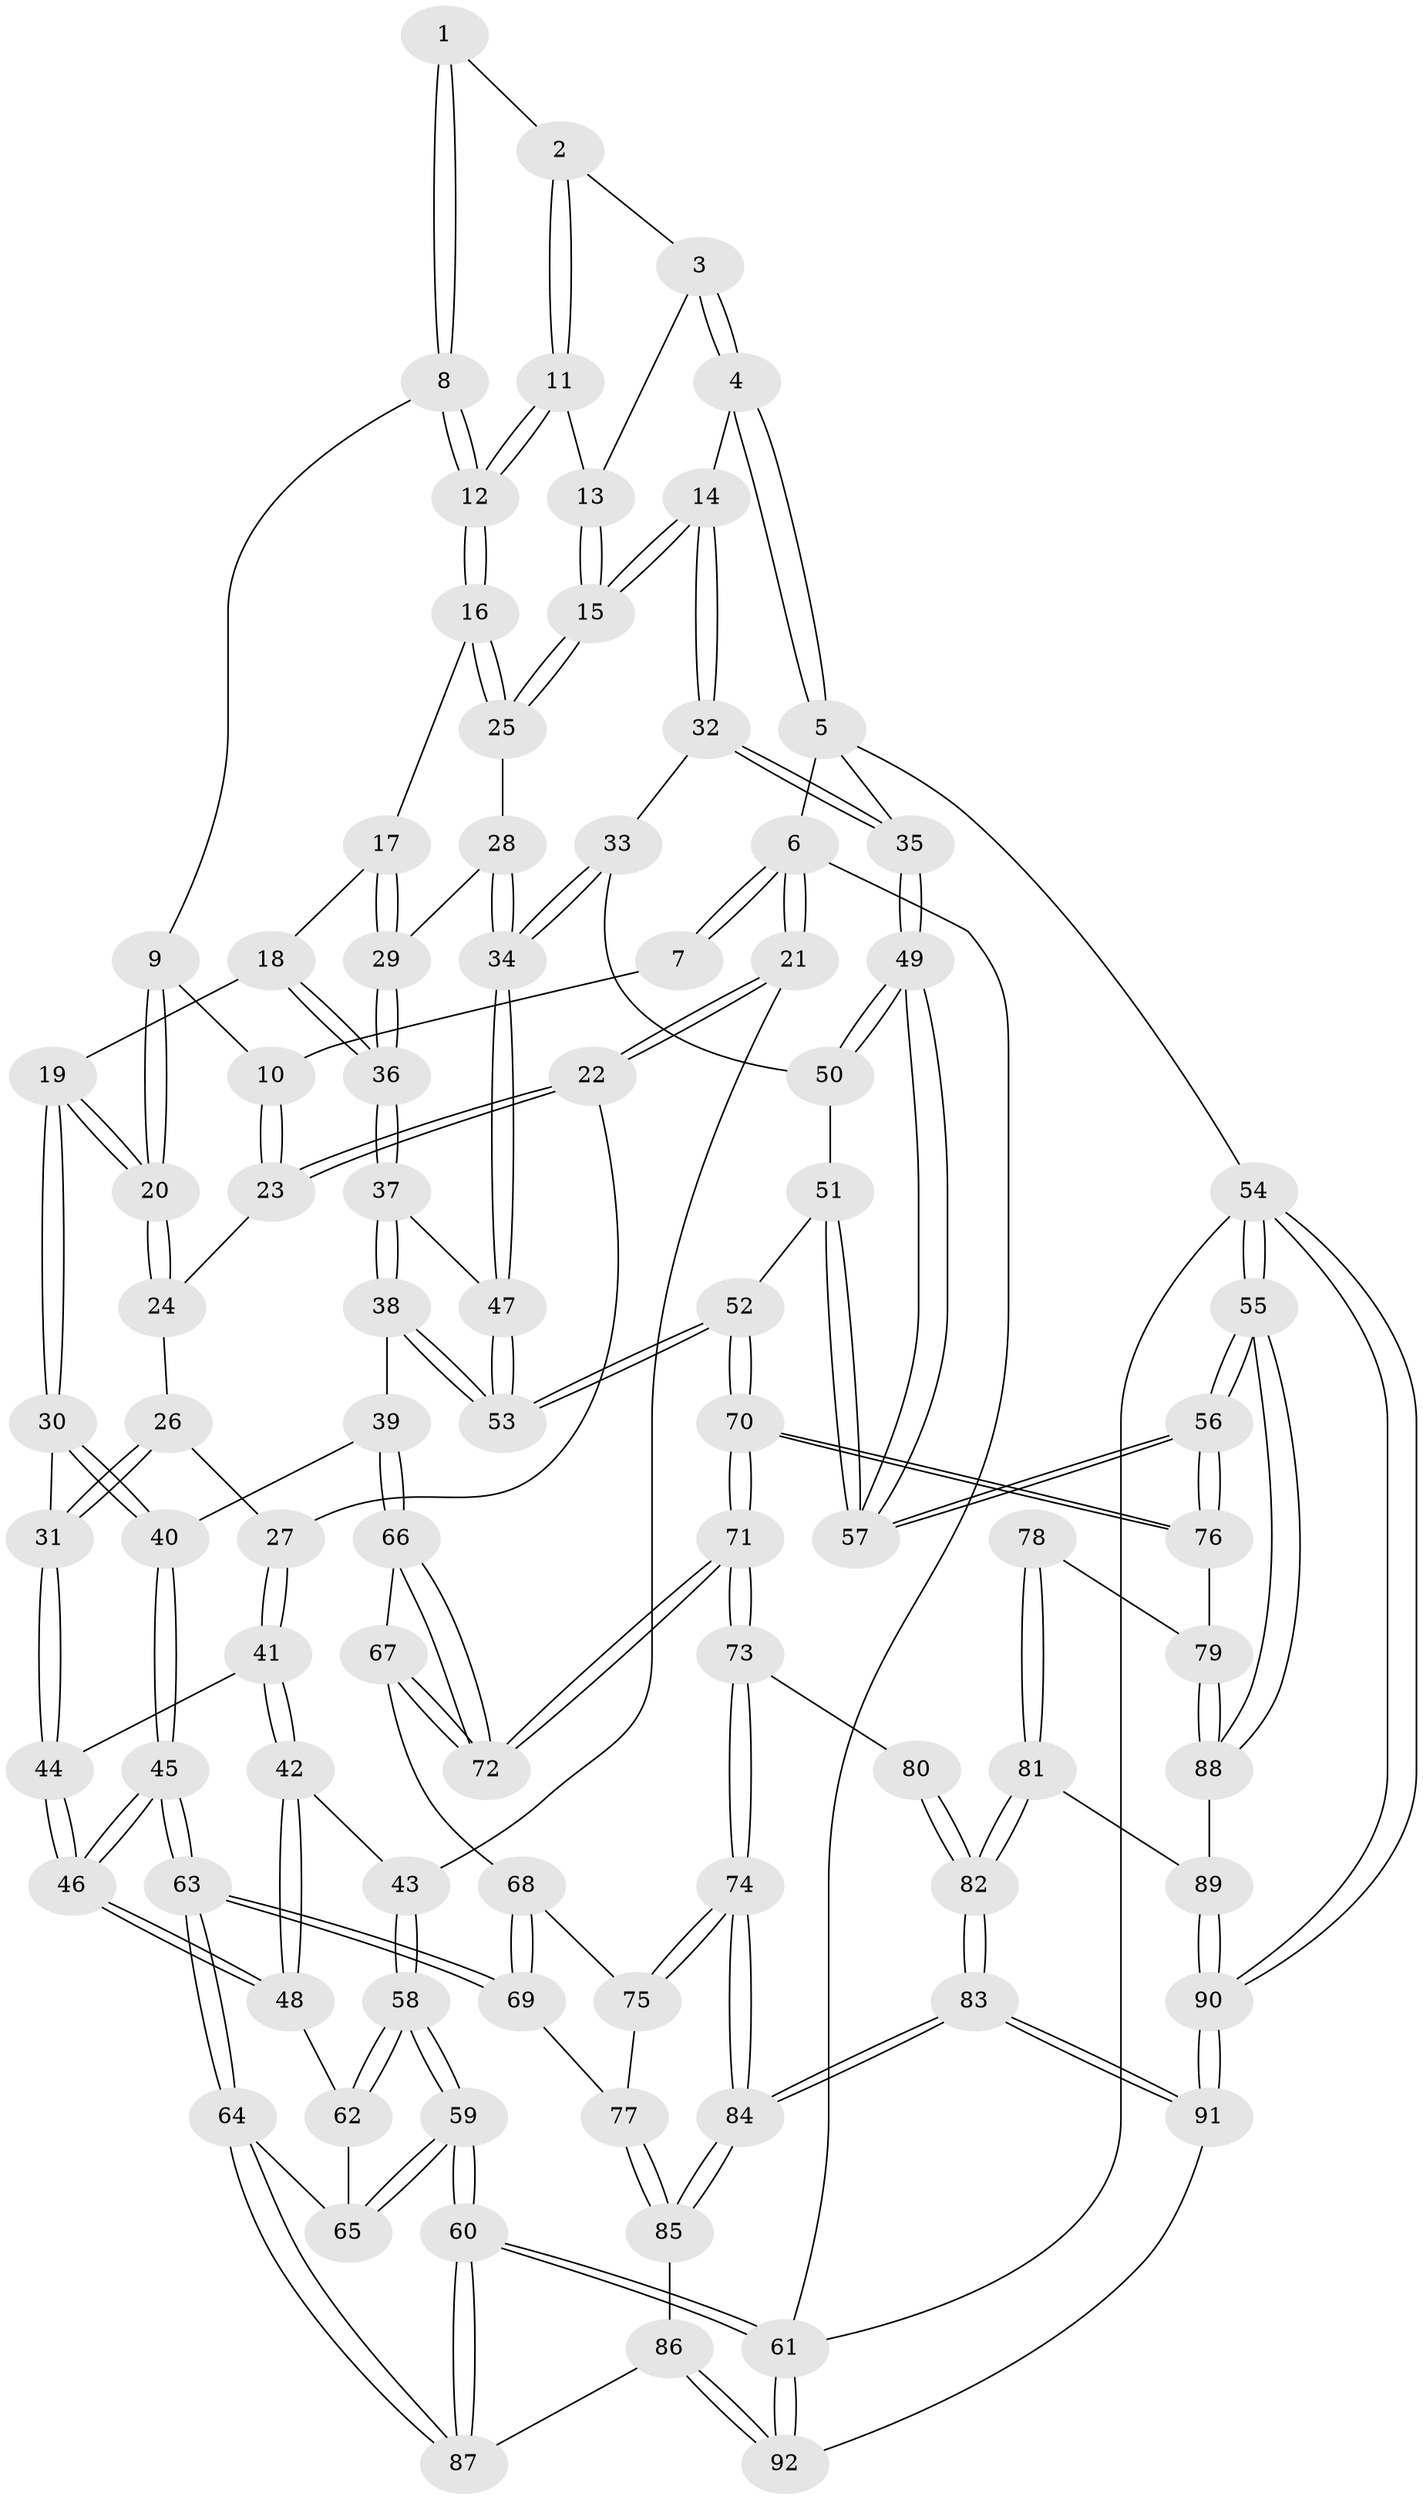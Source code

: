 // Generated by graph-tools (version 1.1) at 2025/38/03/09/25 02:38:29]
// undirected, 92 vertices, 227 edges
graph export_dot {
graph [start="1"]
  node [color=gray90,style=filled];
  1 [pos="+0.5089869957682415+0"];
  2 [pos="+0.7820599249914549+0"];
  3 [pos="+0.8981137969667575+0"];
  4 [pos="+1+0"];
  5 [pos="+1+0"];
  6 [pos="+0+0"];
  7 [pos="+0.2141927901129203+0"];
  8 [pos="+0.4763089996484272+0.06414618282643444"];
  9 [pos="+0.456590494534318+0.07902662691156208"];
  10 [pos="+0.21121994047158965+0.0574790956310929"];
  11 [pos="+0.6077511902282229+0.15386080306029493"];
  12 [pos="+0.5913910323859639+0.16479018629735587"];
  13 [pos="+0.7026115653280494+0.1398041396121318"];
  14 [pos="+0.8308737869326966+0.22529704409916626"];
  15 [pos="+0.809572544390601+0.22268703559680406"];
  16 [pos="+0.5914121502812529+0.16871781969136748"];
  17 [pos="+0.5838677536987846+0.1833319036253074"];
  18 [pos="+0.4176932128756581+0.26317252783340667"];
  19 [pos="+0.40116490486422574+0.2549316015849317"];
  20 [pos="+0.38182525203769874+0.21406244100153202"];
  21 [pos="+0+0.20620355623426512"];
  22 [pos="+0.0658882262232798+0.178771155127496"];
  23 [pos="+0.2000207188913203+0.0887238445555924"];
  24 [pos="+0.29314734050275937+0.19106273993944436"];
  25 [pos="+0.6934329171072733+0.255639837365855"];
  26 [pos="+0.2551261001772151+0.2646866666025538"];
  27 [pos="+0.16782828764649674+0.2974294216941064"];
  28 [pos="+0.6849198880059624+0.28052965300682464"];
  29 [pos="+0.5607461273497528+0.34799444571226"];
  30 [pos="+0.3225318861696879+0.35751541679020576"];
  31 [pos="+0.30976197925678517+0.36078230733750694"];
  32 [pos="+0.8607526132539767+0.3259100004404585"];
  33 [pos="+0.8499266216676616+0.3845517334502914"];
  34 [pos="+0.7386192806040882+0.4339432259575669"];
  35 [pos="+1+0.20362389427510624"];
  36 [pos="+0.5386149137162051+0.3932206840575009"];
  37 [pos="+0.5486415373047729+0.4868175215489049"];
  38 [pos="+0.5474597687083879+0.4884783106108994"];
  39 [pos="+0.546199679962986+0.49005616978714467"];
  40 [pos="+0.5062883949819292+0.5000932645930924"];
  41 [pos="+0.17263220127726278+0.32958892001193374"];
  42 [pos="+0.057722852438198614+0.4268954897975634"];
  43 [pos="+0+0.29684994946121873"];
  44 [pos="+0.250398741126308+0.40827557489340816"];
  45 [pos="+0.28900582288158455+0.6272325621856695"];
  46 [pos="+0.22520952686466805+0.5468895658852143"];
  47 [pos="+0.7200996046734862+0.44949812346304746"];
  48 [pos="+0.1313799591901111+0.5206147186143109"];
  49 [pos="+1+0.4656792274297121"];
  50 [pos="+0.8851227519515534+0.41711938785297664"];
  51 [pos="+0.9059143324432563+0.5699031972186087"];
  52 [pos="+0.8363214004968401+0.6725545837078021"];
  53 [pos="+0.8316713307780603+0.6650615962791883"];
  54 [pos="+1+1"];
  55 [pos="+1+0.8703518822505726"];
  56 [pos="+1+0.7157700960934316"];
  57 [pos="+1+0.5483037463420316"];
  58 [pos="+0+0.6470171493764669"];
  59 [pos="+0+1"];
  60 [pos="+0+1"];
  61 [pos="+0+1"];
  62 [pos="+0.04618415820843992+0.577796335732217"];
  63 [pos="+0.28058778106532345+0.7096040009925959"];
  64 [pos="+0.25932817005195763+0.7486727968121321"];
  65 [pos="+0.07003575421814698+0.6514862555576482"];
  66 [pos="+0.548641124198438+0.4974439469078297"];
  67 [pos="+0.5932329494781349+0.6439196009011922"];
  68 [pos="+0.5884838800574915+0.6683404427223978"];
  69 [pos="+0.4194430626359011+0.7418510059334414"];
  70 [pos="+0.8353101989914857+0.6838610899154068"];
  71 [pos="+0.8248101050659259+0.6844310410330879"];
  72 [pos="+0.8207883116992606+0.6835962015910565"];
  73 [pos="+0.6490530909486499+0.7736395642559367"];
  74 [pos="+0.6290795066714066+0.7775584225677425"];
  75 [pos="+0.5986387773422484+0.7343791142869466"];
  76 [pos="+0.8505205597143485+0.709121128634827"];
  77 [pos="+0.49446228926479496+0.7966169442769914"];
  78 [pos="+0.7614702586442756+0.7877343288729678"];
  79 [pos="+0.8493083079787003+0.7272953750774951"];
  80 [pos="+0.7272704571518968+0.804104102526644"];
  81 [pos="+0.7209100771104042+0.8982092353783416"];
  82 [pos="+0.6914635864340201+0.9147397355727158"];
  83 [pos="+0.6339230938116399+0.9632415243986091"];
  84 [pos="+0.6218041665847127+0.939888160225938"];
  85 [pos="+0.5093093684779327+0.8701424692706556"];
  86 [pos="+0.3339124983604973+0.9129463715520091"];
  87 [pos="+0.25067229961223414+0.7701784163111945"];
  88 [pos="+0.8579191883930232+0.7826104751003666"];
  89 [pos="+0.8637538604800052+0.8348474334507558"];
  90 [pos="+1+1"];
  91 [pos="+0.6442871067908242+1"];
  92 [pos="+0.37242175772380204+1"];
  1 -- 2;
  1 -- 8;
  1 -- 8;
  2 -- 3;
  2 -- 11;
  2 -- 11;
  3 -- 4;
  3 -- 4;
  3 -- 13;
  4 -- 5;
  4 -- 5;
  4 -- 14;
  5 -- 6;
  5 -- 35;
  5 -- 54;
  6 -- 7;
  6 -- 7;
  6 -- 21;
  6 -- 21;
  6 -- 61;
  7 -- 10;
  8 -- 9;
  8 -- 12;
  8 -- 12;
  9 -- 10;
  9 -- 20;
  9 -- 20;
  10 -- 23;
  10 -- 23;
  11 -- 12;
  11 -- 12;
  11 -- 13;
  12 -- 16;
  12 -- 16;
  13 -- 15;
  13 -- 15;
  14 -- 15;
  14 -- 15;
  14 -- 32;
  14 -- 32;
  15 -- 25;
  15 -- 25;
  16 -- 17;
  16 -- 25;
  16 -- 25;
  17 -- 18;
  17 -- 29;
  17 -- 29;
  18 -- 19;
  18 -- 36;
  18 -- 36;
  19 -- 20;
  19 -- 20;
  19 -- 30;
  19 -- 30;
  20 -- 24;
  20 -- 24;
  21 -- 22;
  21 -- 22;
  21 -- 43;
  22 -- 23;
  22 -- 23;
  22 -- 27;
  23 -- 24;
  24 -- 26;
  25 -- 28;
  26 -- 27;
  26 -- 31;
  26 -- 31;
  27 -- 41;
  27 -- 41;
  28 -- 29;
  28 -- 34;
  28 -- 34;
  29 -- 36;
  29 -- 36;
  30 -- 31;
  30 -- 40;
  30 -- 40;
  31 -- 44;
  31 -- 44;
  32 -- 33;
  32 -- 35;
  32 -- 35;
  33 -- 34;
  33 -- 34;
  33 -- 50;
  34 -- 47;
  34 -- 47;
  35 -- 49;
  35 -- 49;
  36 -- 37;
  36 -- 37;
  37 -- 38;
  37 -- 38;
  37 -- 47;
  38 -- 39;
  38 -- 53;
  38 -- 53;
  39 -- 40;
  39 -- 66;
  39 -- 66;
  40 -- 45;
  40 -- 45;
  41 -- 42;
  41 -- 42;
  41 -- 44;
  42 -- 43;
  42 -- 48;
  42 -- 48;
  43 -- 58;
  43 -- 58;
  44 -- 46;
  44 -- 46;
  45 -- 46;
  45 -- 46;
  45 -- 63;
  45 -- 63;
  46 -- 48;
  46 -- 48;
  47 -- 53;
  47 -- 53;
  48 -- 62;
  49 -- 50;
  49 -- 50;
  49 -- 57;
  49 -- 57;
  50 -- 51;
  51 -- 52;
  51 -- 57;
  51 -- 57;
  52 -- 53;
  52 -- 53;
  52 -- 70;
  52 -- 70;
  54 -- 55;
  54 -- 55;
  54 -- 90;
  54 -- 90;
  54 -- 61;
  55 -- 56;
  55 -- 56;
  55 -- 88;
  55 -- 88;
  56 -- 57;
  56 -- 57;
  56 -- 76;
  56 -- 76;
  58 -- 59;
  58 -- 59;
  58 -- 62;
  58 -- 62;
  59 -- 60;
  59 -- 60;
  59 -- 65;
  59 -- 65;
  60 -- 61;
  60 -- 61;
  60 -- 87;
  60 -- 87;
  61 -- 92;
  61 -- 92;
  62 -- 65;
  63 -- 64;
  63 -- 64;
  63 -- 69;
  63 -- 69;
  64 -- 65;
  64 -- 87;
  64 -- 87;
  66 -- 67;
  66 -- 72;
  66 -- 72;
  67 -- 68;
  67 -- 72;
  67 -- 72;
  68 -- 69;
  68 -- 69;
  68 -- 75;
  69 -- 77;
  70 -- 71;
  70 -- 71;
  70 -- 76;
  70 -- 76;
  71 -- 72;
  71 -- 72;
  71 -- 73;
  71 -- 73;
  73 -- 74;
  73 -- 74;
  73 -- 80;
  74 -- 75;
  74 -- 75;
  74 -- 84;
  74 -- 84;
  75 -- 77;
  76 -- 79;
  77 -- 85;
  77 -- 85;
  78 -- 79;
  78 -- 81;
  78 -- 81;
  79 -- 88;
  79 -- 88;
  80 -- 82;
  80 -- 82;
  81 -- 82;
  81 -- 82;
  81 -- 89;
  82 -- 83;
  82 -- 83;
  83 -- 84;
  83 -- 84;
  83 -- 91;
  83 -- 91;
  84 -- 85;
  84 -- 85;
  85 -- 86;
  86 -- 87;
  86 -- 92;
  86 -- 92;
  88 -- 89;
  89 -- 90;
  89 -- 90;
  90 -- 91;
  90 -- 91;
  91 -- 92;
}
